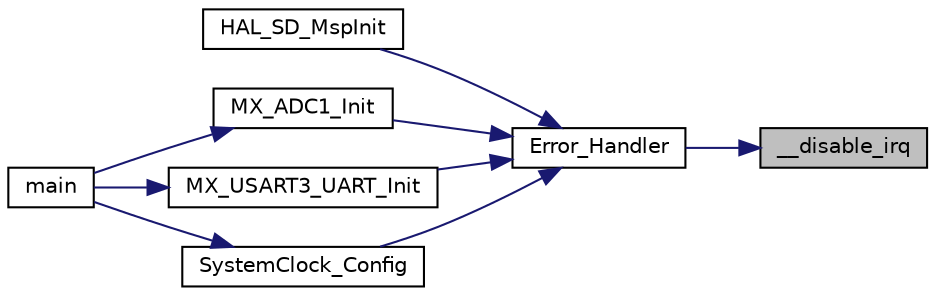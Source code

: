 digraph "__disable_irq"
{
 // LATEX_PDF_SIZE
  edge [fontname="Helvetica",fontsize="10",labelfontname="Helvetica",labelfontsize="10"];
  node [fontname="Helvetica",fontsize="10",shape=record];
  rankdir="RL";
  Node1 [label="__disable_irq",height=0.2,width=0.4,color="black", fillcolor="grey75", style="filled", fontcolor="black",tooltip="Disable IRQ Interrupts."];
  Node1 -> Node2 [dir="back",color="midnightblue",fontsize="10",style="solid",fontname="Helvetica"];
  Node2 [label="Error_Handler",height=0.2,width=0.4,color="black", fillcolor="white", style="filled",URL="$main_8h.html#a1730ffe1e560465665eb47d9264826f9",tooltip="This function is executed in case of error occurrence."];
  Node2 -> Node3 [dir="back",color="midnightblue",fontsize="10",style="solid",fontname="Helvetica"];
  Node3 [label="HAL_SD_MspInit",height=0.2,width=0.4,color="black", fillcolor="white", style="filled",URL="$sdio_8c.html#a3fb8da589f9c19bb61e051dfc0ccbdd3",tooltip=" "];
  Node2 -> Node4 [dir="back",color="midnightblue",fontsize="10",style="solid",fontname="Helvetica"];
  Node4 [label="MX_ADC1_Init",height=0.2,width=0.4,color="black", fillcolor="white", style="filled",URL="$adc_8h.html#acccd58aa70215a6b184ad242312ffd0c",tooltip=" "];
  Node4 -> Node5 [dir="back",color="midnightblue",fontsize="10",style="solid",fontname="Helvetica"];
  Node5 [label="main",height=0.2,width=0.4,color="black", fillcolor="white", style="filled",URL="$main_8c.html#a840291bc02cba5474a4cb46a9b9566fe",tooltip="The application entry point."];
  Node2 -> Node6 [dir="back",color="midnightblue",fontsize="10",style="solid",fontname="Helvetica"];
  Node6 [label="MX_USART3_UART_Init",height=0.2,width=0.4,color="black", fillcolor="white", style="filled",URL="$usart_8h.html#a3d04b903a77089f6ce08dd0bf1c81a81",tooltip=" "];
  Node6 -> Node5 [dir="back",color="midnightblue",fontsize="10",style="solid",fontname="Helvetica"];
  Node2 -> Node7 [dir="back",color="midnightblue",fontsize="10",style="solid",fontname="Helvetica"];
  Node7 [label="SystemClock_Config",height=0.2,width=0.4,color="black", fillcolor="white", style="filled",URL="$main_8c.html#a70af21c671abfcc773614a9a4f63d920",tooltip="System Clock Configuration."];
  Node7 -> Node5 [dir="back",color="midnightblue",fontsize="10",style="solid",fontname="Helvetica"];
}
